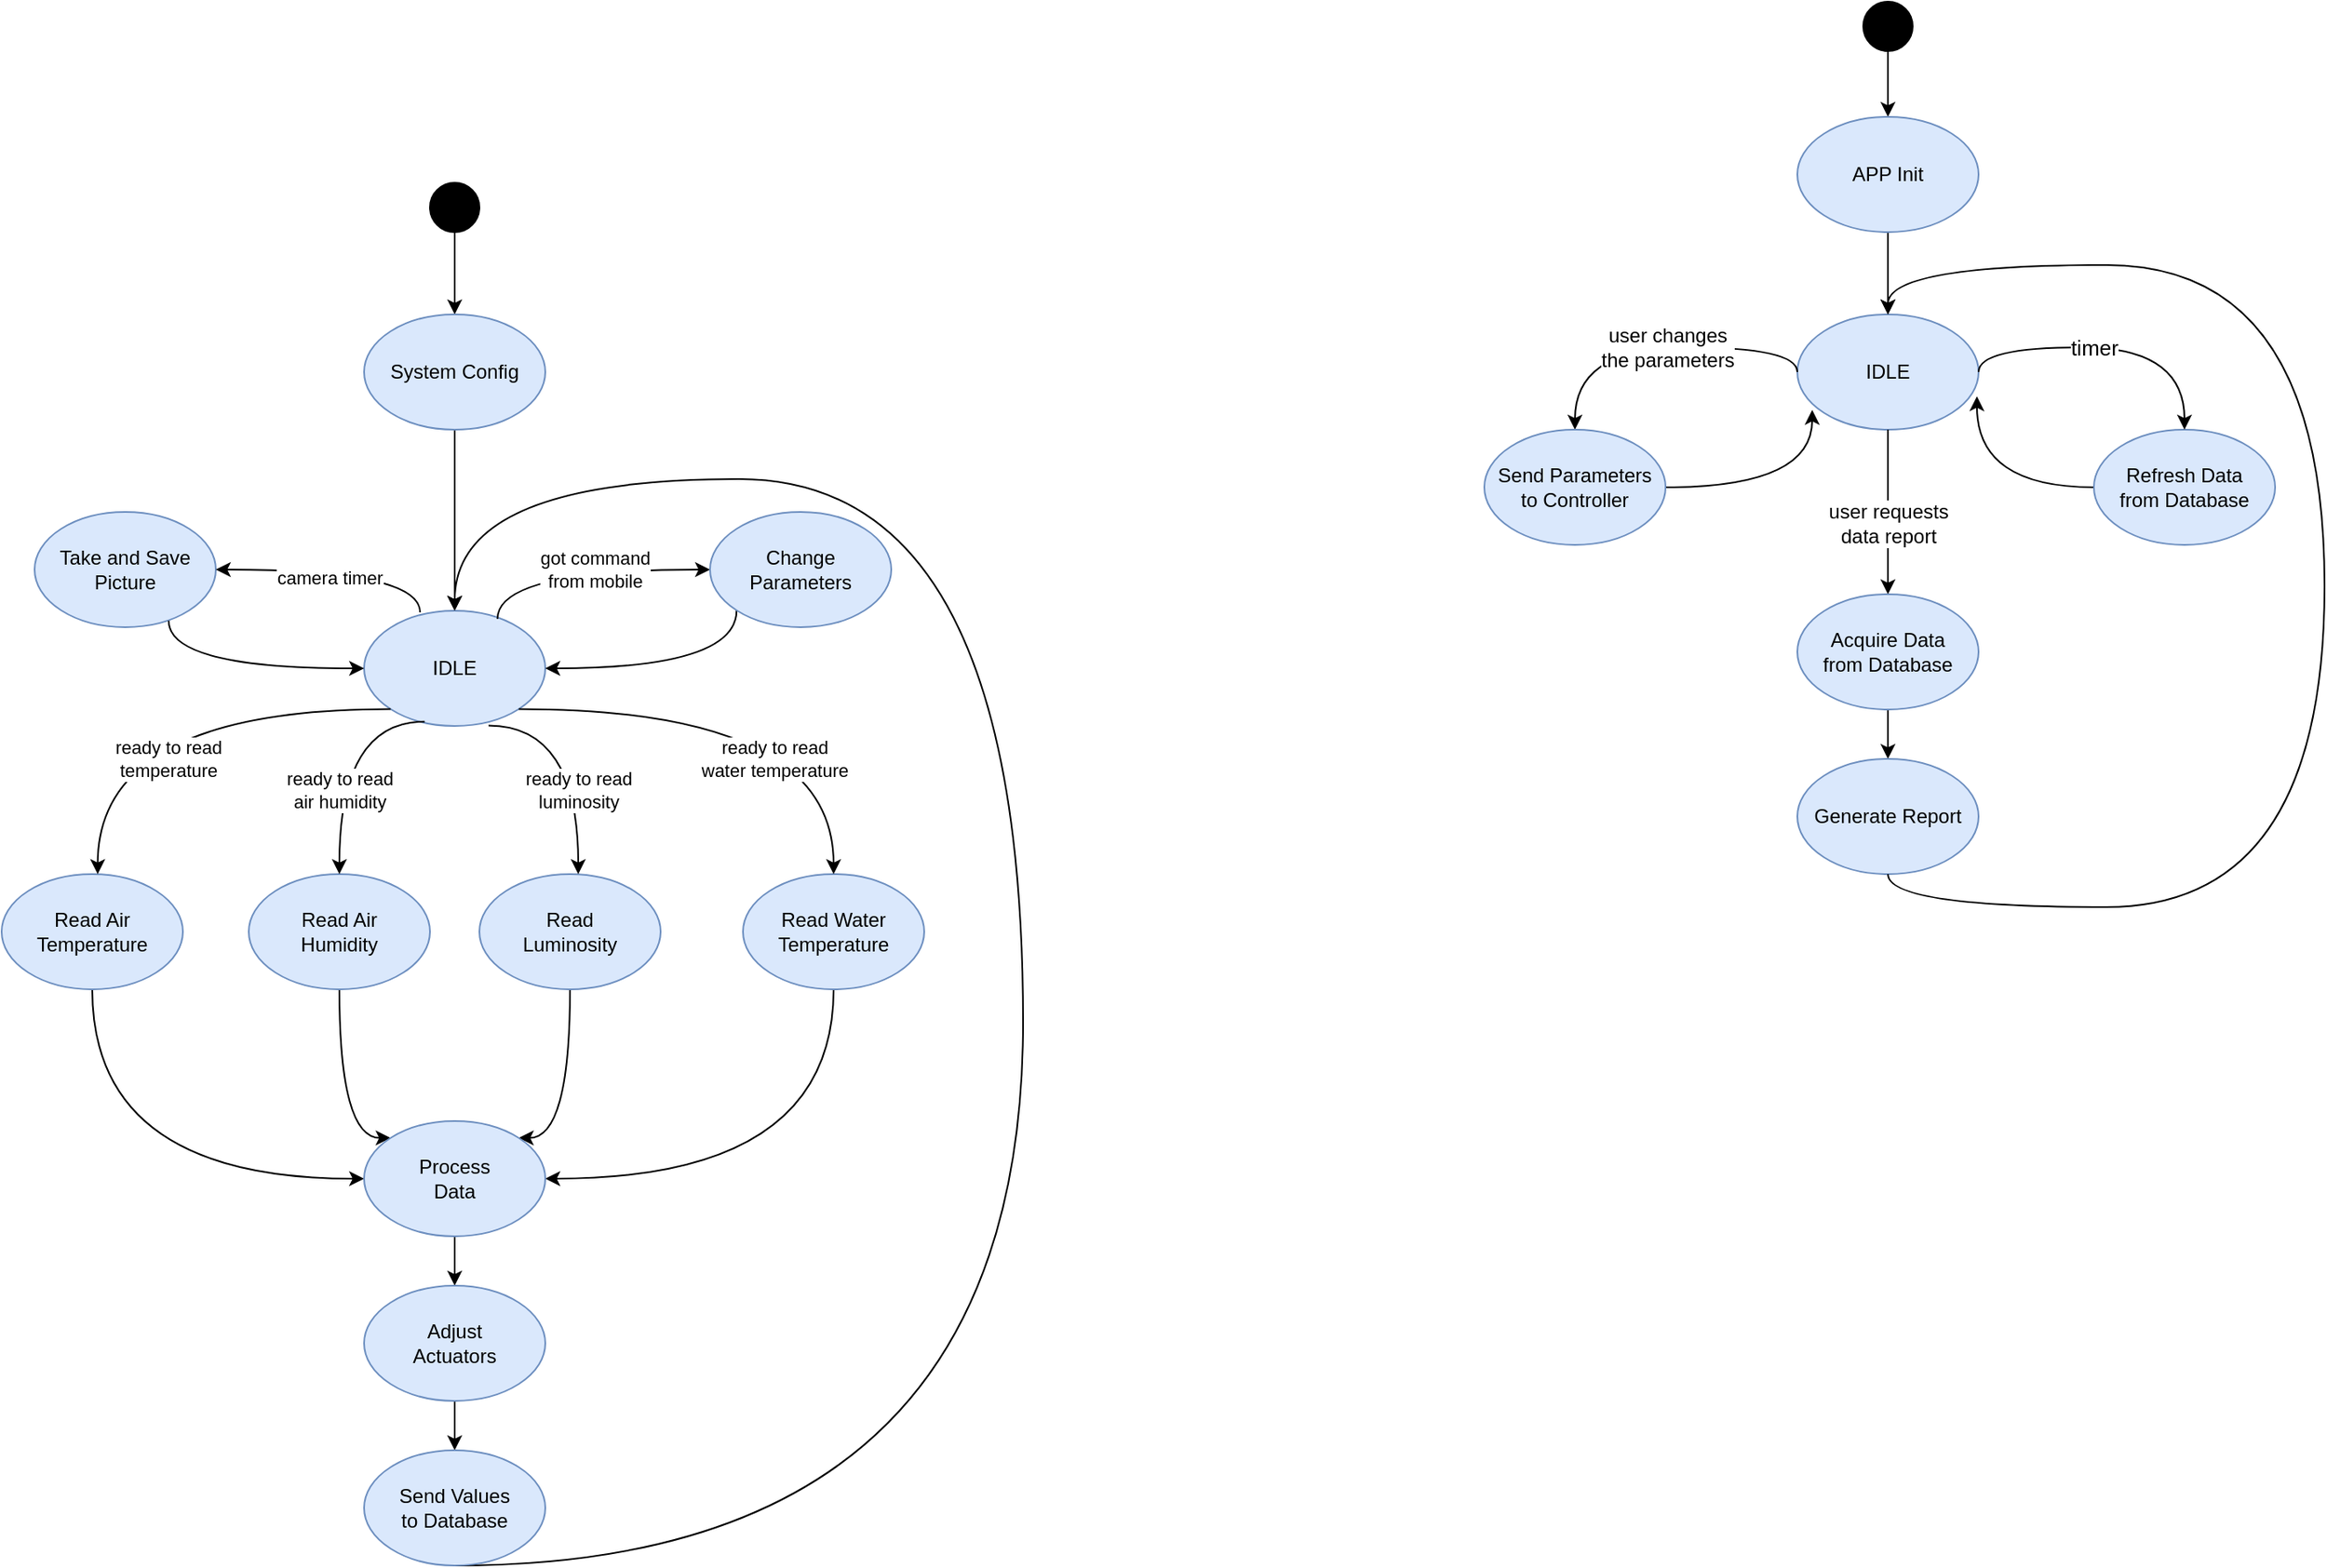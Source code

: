 <mxfile version="15.7.3" type="device"><diagram id="For85nOYA6A4vjHdF-xG" name="Página-1"><mxGraphModel dx="498" dy="1065" grid="1" gridSize="10" guides="1" tooltips="1" connect="1" arrows="1" fold="1" page="1" pageScale="1" pageWidth="827" pageHeight="1169" math="0" shadow="0"><root><mxCell id="0"/><mxCell id="1" parent="0"/><mxCell id="WARNiJI6z9HmgPOWZ67Z-3" style="edgeStyle=orthogonalEdgeStyle;rounded=0;orthogonalLoop=1;jettySize=auto;html=1;entryX=0.5;entryY=0;entryDx=0;entryDy=0;" edge="1" parent="1" source="WARNiJI6z9HmgPOWZ67Z-1" target="WARNiJI6z9HmgPOWZ67Z-2"><mxGeometry relative="1" as="geometry"/></mxCell><mxCell id="WARNiJI6z9HmgPOWZ67Z-1" value="" style="ellipse;whiteSpace=wrap;html=1;fillColor=#000000;" vertex="1" parent="1"><mxGeometry x="310" y="130" width="30" height="30" as="geometry"/></mxCell><mxCell id="WARNiJI6z9HmgPOWZ67Z-5" style="edgeStyle=orthogonalEdgeStyle;rounded=0;orthogonalLoop=1;jettySize=auto;html=1;entryX=0.5;entryY=0;entryDx=0;entryDy=0;" edge="1" parent="1" source="WARNiJI6z9HmgPOWZ67Z-2" target="WARNiJI6z9HmgPOWZ67Z-4"><mxGeometry relative="1" as="geometry"/></mxCell><mxCell id="WARNiJI6z9HmgPOWZ67Z-2" value="System Config" style="ellipse;whiteSpace=wrap;html=1;fillColor=#dae8fc;strokeColor=#6c8ebf;" vertex="1" parent="1"><mxGeometry x="270" y="210" width="110" height="70" as="geometry"/></mxCell><mxCell id="WARNiJI6z9HmgPOWZ67Z-4" value="IDLE" style="ellipse;whiteSpace=wrap;html=1;fillColor=#dae8fc;strokeColor=#6c8ebf;" vertex="1" parent="1"><mxGeometry x="270" y="390" width="110" height="70" as="geometry"/></mxCell><mxCell id="WARNiJI6z9HmgPOWZ67Z-11" value="got command&lt;br&gt;from mobile" style="edgeStyle=orthogonalEdgeStyle;curved=1;rounded=0;orthogonalLoop=1;jettySize=auto;html=1;exitX=0.736;exitY=0.071;exitDx=0;exitDy=0;exitPerimeter=0;entryX=0;entryY=0.5;entryDx=0;entryDy=0;" edge="1" parent="1" source="WARNiJI6z9HmgPOWZ67Z-4" target="WARNiJI6z9HmgPOWZ67Z-12"><mxGeometry x="0.119" relative="1" as="geometry"><Array as="points"><mxPoint x="351" y="365"/></Array><mxPoint as="offset"/><mxPoint x="370.004" y="389.997" as="sourcePoint"/><mxPoint x="500" y="290" as="targetPoint"/></mxGeometry></mxCell><mxCell id="WARNiJI6z9HmgPOWZ67Z-16" style="edgeStyle=orthogonalEdgeStyle;curved=1;rounded=0;orthogonalLoop=1;jettySize=auto;html=1;exitX=0;exitY=1;exitDx=0;exitDy=0;entryX=1;entryY=0.5;entryDx=0;entryDy=0;" edge="1" parent="1" source="WARNiJI6z9HmgPOWZ67Z-12" target="WARNiJI6z9HmgPOWZ67Z-4"><mxGeometry relative="1" as="geometry"><Array as="points"><mxPoint x="496" y="425"/></Array></mxGeometry></mxCell><mxCell id="WARNiJI6z9HmgPOWZ67Z-12" value="Change&lt;br&gt;Parameters" style="ellipse;whiteSpace=wrap;html=1;fillColor=#dae8fc;strokeColor=#6c8ebf;" vertex="1" parent="1"><mxGeometry x="480" y="330" width="110" height="70" as="geometry"/></mxCell><mxCell id="WARNiJI6z9HmgPOWZ67Z-35" style="edgeStyle=orthogonalEdgeStyle;curved=1;rounded=0;orthogonalLoop=1;jettySize=auto;html=1;entryX=0;entryY=0.5;entryDx=0;entryDy=0;" edge="1" parent="1" source="WARNiJI6z9HmgPOWZ67Z-17" target="WARNiJI6z9HmgPOWZ67Z-34"><mxGeometry relative="1" as="geometry"><Array as="points"><mxPoint x="105" y="735"/></Array></mxGeometry></mxCell><mxCell id="WARNiJI6z9HmgPOWZ67Z-17" value="Read Air&lt;br&gt;Temperature" style="ellipse;whiteSpace=wrap;html=1;fillColor=#dae8fc;strokeColor=#6c8ebf;" vertex="1" parent="1"><mxGeometry x="50" y="550" width="110" height="70" as="geometry"/></mxCell><mxCell id="WARNiJI6z9HmgPOWZ67Z-36" style="edgeStyle=orthogonalEdgeStyle;curved=1;rounded=0;orthogonalLoop=1;jettySize=auto;html=1;entryX=0;entryY=0;entryDx=0;entryDy=0;" edge="1" parent="1" source="WARNiJI6z9HmgPOWZ67Z-18" target="WARNiJI6z9HmgPOWZ67Z-34"><mxGeometry relative="1" as="geometry"><Array as="points"><mxPoint x="255" y="710"/></Array></mxGeometry></mxCell><mxCell id="WARNiJI6z9HmgPOWZ67Z-18" value="Read Air&lt;br&gt;Humidity" style="ellipse;whiteSpace=wrap;html=1;fillColor=#dae8fc;strokeColor=#6c8ebf;" vertex="1" parent="1"><mxGeometry x="200" y="550" width="110" height="70" as="geometry"/></mxCell><mxCell id="WARNiJI6z9HmgPOWZ67Z-37" style="edgeStyle=orthogonalEdgeStyle;curved=1;rounded=0;orthogonalLoop=1;jettySize=auto;html=1;entryX=1;entryY=0;entryDx=0;entryDy=0;" edge="1" parent="1" source="WARNiJI6z9HmgPOWZ67Z-19" target="WARNiJI6z9HmgPOWZ67Z-34"><mxGeometry relative="1" as="geometry"><Array as="points"><mxPoint x="395" y="710"/></Array></mxGeometry></mxCell><mxCell id="WARNiJI6z9HmgPOWZ67Z-19" value="Read&lt;br&gt;Luminosity" style="ellipse;whiteSpace=wrap;html=1;fillColor=#dae8fc;strokeColor=#6c8ebf;" vertex="1" parent="1"><mxGeometry x="340" y="550" width="110" height="70" as="geometry"/></mxCell><mxCell id="WARNiJI6z9HmgPOWZ67Z-38" style="edgeStyle=orthogonalEdgeStyle;curved=1;rounded=0;orthogonalLoop=1;jettySize=auto;html=1;entryX=1;entryY=0.5;entryDx=0;entryDy=0;exitX=0.5;exitY=1;exitDx=0;exitDy=0;" edge="1" parent="1" source="WARNiJI6z9HmgPOWZ67Z-20" target="WARNiJI6z9HmgPOWZ67Z-34"><mxGeometry relative="1" as="geometry"/></mxCell><mxCell id="WARNiJI6z9HmgPOWZ67Z-20" value="Read Water&lt;br&gt;Temperature" style="ellipse;whiteSpace=wrap;html=1;fillColor=#dae8fc;strokeColor=#6c8ebf;" vertex="1" parent="1"><mxGeometry x="500" y="550" width="110" height="70" as="geometry"/></mxCell><mxCell id="WARNiJI6z9HmgPOWZ67Z-21" value="Take and Save&lt;br&gt;Picture" style="ellipse;whiteSpace=wrap;html=1;fillColor=#dae8fc;strokeColor=#6c8ebf;" vertex="1" parent="1"><mxGeometry x="70" y="330" width="110" height="70" as="geometry"/></mxCell><mxCell id="WARNiJI6z9HmgPOWZ67Z-25" value="camera timer" style="edgeStyle=orthogonalEdgeStyle;curved=1;rounded=0;orthogonalLoop=1;jettySize=auto;html=1;exitX=0.309;exitY=0.014;exitDx=0;exitDy=0;exitPerimeter=0;entryX=1;entryY=0.5;entryDx=0;entryDy=0;" edge="1" parent="1" source="WARNiJI6z9HmgPOWZ67Z-4" target="WARNiJI6z9HmgPOWZ67Z-21"><mxGeometry x="0.071" y="5" relative="1" as="geometry"><Array as="points"><mxPoint x="304" y="365"/></Array><mxPoint as="offset"/><mxPoint x="360.96" y="404.97" as="sourcePoint"/><mxPoint x="220" y="350" as="targetPoint"/></mxGeometry></mxCell><mxCell id="WARNiJI6z9HmgPOWZ67Z-28" style="edgeStyle=orthogonalEdgeStyle;curved=1;rounded=0;orthogonalLoop=1;jettySize=auto;html=1;exitX=0.74;exitY=0.945;exitDx=0;exitDy=0;entryX=0;entryY=0.5;entryDx=0;entryDy=0;exitPerimeter=0;" edge="1" parent="1" source="WARNiJI6z9HmgPOWZ67Z-21" target="WARNiJI6z9HmgPOWZ67Z-4"><mxGeometry relative="1" as="geometry"><mxPoint x="10" y="400" as="sourcePoint"/><mxPoint x="260" y="439.94" as="targetPoint"/><Array as="points"><mxPoint x="151" y="425"/></Array></mxGeometry></mxCell><mxCell id="WARNiJI6z9HmgPOWZ67Z-29" value="ready to read&lt;br&gt;water temperature" style="edgeStyle=orthogonalEdgeStyle;curved=1;rounded=0;orthogonalLoop=1;jettySize=auto;html=1;exitX=1;exitY=1;exitDx=0;exitDy=0;entryX=0.5;entryY=0;entryDx=0;entryDy=0;" edge="1" parent="1" source="WARNiJI6z9HmgPOWZ67Z-4" target="WARNiJI6z9HmgPOWZ67Z-20"><mxGeometry x="0.07" y="-30" relative="1" as="geometry"><Array as="points"><mxPoint x="555" y="450"/></Array><mxPoint x="-1" as="offset"/><mxPoint x="400.0" y="489.97" as="sourcePoint"/><mxPoint x="529.04" y="460" as="targetPoint"/></mxGeometry></mxCell><mxCell id="WARNiJI6z9HmgPOWZ67Z-30" value="ready to read&lt;br&gt;luminosity" style="edgeStyle=orthogonalEdgeStyle;curved=1;rounded=0;orthogonalLoop=1;jettySize=auto;html=1;exitX=0.687;exitY=0.996;exitDx=0;exitDy=0;exitPerimeter=0;" edge="1" parent="1" source="WARNiJI6z9HmgPOWZ67Z-4"><mxGeometry x="0.308" relative="1" as="geometry"><Array as="points"><mxPoint x="400" y="460"/><mxPoint x="400" y="550"/></Array><mxPoint y="-1" as="offset"/><mxPoint x="374.072" y="459.633" as="sourcePoint"/><mxPoint x="400" y="550" as="targetPoint"/></mxGeometry></mxCell><mxCell id="WARNiJI6z9HmgPOWZ67Z-32" value="ready to read&lt;br&gt;air humidity" style="edgeStyle=orthogonalEdgeStyle;curved=1;rounded=0;orthogonalLoop=1;jettySize=auto;html=1;exitX=0.334;exitY=0.962;exitDx=0;exitDy=0;exitPerimeter=0;" edge="1" parent="1" source="WARNiJI6z9HmgPOWZ67Z-4" target="WARNiJI6z9HmgPOWZ67Z-18"><mxGeometry x="0.308" relative="1" as="geometry"><Array as="points"><mxPoint x="255" y="457"/></Array><mxPoint y="-1" as="offset"/><mxPoint x="290" y="470" as="sourcePoint"/><mxPoint x="410" y="560" as="targetPoint"/></mxGeometry></mxCell><mxCell id="WARNiJI6z9HmgPOWZ67Z-33" value="ready to read&lt;br&gt;temperature" style="edgeStyle=orthogonalEdgeStyle;curved=1;rounded=0;orthogonalLoop=1;jettySize=auto;html=1;exitX=0;exitY=1;exitDx=0;exitDy=0;entryX=0.53;entryY=0;entryDx=0;entryDy=0;entryPerimeter=0;" edge="1" parent="1" source="WARNiJI6z9HmgPOWZ67Z-4" target="WARNiJI6z9HmgPOWZ67Z-17"><mxGeometry x="-0.022" y="30" relative="1" as="geometry"><Array as="points"><mxPoint x="108" y="450"/></Array><mxPoint x="1" as="offset"/><mxPoint x="160" y="450.0" as="sourcePoint"/><mxPoint x="108.26" y="542.66" as="targetPoint"/></mxGeometry></mxCell><mxCell id="WARNiJI6z9HmgPOWZ67Z-40" style="edgeStyle=orthogonalEdgeStyle;curved=1;rounded=0;orthogonalLoop=1;jettySize=auto;html=1;entryX=0.5;entryY=0;entryDx=0;entryDy=0;" edge="1" parent="1" source="WARNiJI6z9HmgPOWZ67Z-34" target="WARNiJI6z9HmgPOWZ67Z-39"><mxGeometry relative="1" as="geometry"/></mxCell><mxCell id="WARNiJI6z9HmgPOWZ67Z-34" value="Process&lt;br&gt;Data" style="ellipse;whiteSpace=wrap;html=1;fillColor=#dae8fc;strokeColor=#6c8ebf;" vertex="1" parent="1"><mxGeometry x="270" y="700" width="110" height="70" as="geometry"/></mxCell><mxCell id="WARNiJI6z9HmgPOWZ67Z-42" style="edgeStyle=orthogonalEdgeStyle;curved=1;rounded=0;orthogonalLoop=1;jettySize=auto;html=1;entryX=0.5;entryY=0;entryDx=0;entryDy=0;" edge="1" parent="1" source="WARNiJI6z9HmgPOWZ67Z-39" target="WARNiJI6z9HmgPOWZ67Z-41"><mxGeometry relative="1" as="geometry"/></mxCell><mxCell id="WARNiJI6z9HmgPOWZ67Z-39" value="Adjust&lt;br&gt;Actuators" style="ellipse;whiteSpace=wrap;html=1;fillColor=#dae8fc;strokeColor=#6c8ebf;" vertex="1" parent="1"><mxGeometry x="270" y="800" width="110" height="70" as="geometry"/></mxCell><mxCell id="WARNiJI6z9HmgPOWZ67Z-43" style="edgeStyle=orthogonalEdgeStyle;curved=1;rounded=0;orthogonalLoop=1;jettySize=auto;html=1;entryX=0.5;entryY=0;entryDx=0;entryDy=0;" edge="1" parent="1" source="WARNiJI6z9HmgPOWZ67Z-41" target="WARNiJI6z9HmgPOWZ67Z-4"><mxGeometry relative="1" as="geometry"><Array as="points"><mxPoint x="670" y="970"/><mxPoint x="670" y="310"/><mxPoint x="325" y="310"/></Array></mxGeometry></mxCell><mxCell id="WARNiJI6z9HmgPOWZ67Z-41" value="Send Values&lt;br&gt;to Database" style="ellipse;whiteSpace=wrap;html=1;fillColor=#dae8fc;strokeColor=#6c8ebf;" vertex="1" parent="1"><mxGeometry x="270" y="900" width="110" height="70" as="geometry"/></mxCell><mxCell id="WARNiJI6z9HmgPOWZ67Z-62" style="edgeStyle=orthogonalEdgeStyle;curved=1;rounded=0;orthogonalLoop=1;jettySize=auto;html=1;entryX=0.5;entryY=0;entryDx=0;entryDy=0;fontSize=12;" edge="1" parent="1" source="WARNiJI6z9HmgPOWZ67Z-44" target="WARNiJI6z9HmgPOWZ67Z-60"><mxGeometry relative="1" as="geometry"/></mxCell><mxCell id="WARNiJI6z9HmgPOWZ67Z-44" value="" style="ellipse;whiteSpace=wrap;html=1;fillColor=#000000;" vertex="1" parent="1"><mxGeometry x="1180" y="20" width="30" height="30" as="geometry"/></mxCell><mxCell id="WARNiJI6z9HmgPOWZ67Z-47" value="IDLE" style="ellipse;whiteSpace=wrap;html=1;fillColor=#dae8fc;strokeColor=#6c8ebf;" vertex="1" parent="1"><mxGeometry x="1140" y="210" width="110" height="70" as="geometry"/></mxCell><mxCell id="WARNiJI6z9HmgPOWZ67Z-50" value="user changes&lt;br style=&quot;font-size: 12px;&quot;&gt;the parameters" style="edgeStyle=orthogonalEdgeStyle;curved=1;rounded=0;orthogonalLoop=1;jettySize=auto;html=1;entryX=0.5;entryY=0;entryDx=0;entryDy=0;exitX=0;exitY=0.5;exitDx=0;exitDy=0;fontSize=12;" edge="1" parent="1" source="WARNiJI6z9HmgPOWZ67Z-47" target="WARNiJI6z9HmgPOWZ67Z-51"><mxGeometry x="-0.055" relative="1" as="geometry"><Array as="points"><mxPoint x="1140" y="230"/><mxPoint x="1005" y="230"/></Array><mxPoint as="offset"/><mxPoint x="1110" y="240" as="sourcePoint"/><mxPoint x="1030" y="330" as="targetPoint"/></mxGeometry></mxCell><mxCell id="WARNiJI6z9HmgPOWZ67Z-53" style="edgeStyle=orthogonalEdgeStyle;curved=1;rounded=0;orthogonalLoop=1;jettySize=auto;html=1;entryX=0.082;entryY=0.828;entryDx=0;entryDy=0;entryPerimeter=0;" edge="1" parent="1" source="WARNiJI6z9HmgPOWZ67Z-51" target="WARNiJI6z9HmgPOWZ67Z-47"><mxGeometry relative="1" as="geometry"><mxPoint x="1140" y="260" as="targetPoint"/><Array as="points"><mxPoint x="1149" y="315"/></Array></mxGeometry></mxCell><mxCell id="WARNiJI6z9HmgPOWZ67Z-51" value="Send Parameters&lt;br&gt;to Controller" style="ellipse;whiteSpace=wrap;html=1;fillColor=#dae8fc;strokeColor=#6c8ebf;" vertex="1" parent="1"><mxGeometry x="950" y="280" width="110" height="70" as="geometry"/></mxCell><mxCell id="WARNiJI6z9HmgPOWZ67Z-59" style="edgeStyle=orthogonalEdgeStyle;curved=1;rounded=0;orthogonalLoop=1;jettySize=auto;html=1;exitX=0;exitY=0.5;exitDx=0;exitDy=0;fontSize=12;entryX=0.991;entryY=0.71;entryDx=0;entryDy=0;entryPerimeter=0;" edge="1" parent="1" source="WARNiJI6z9HmgPOWZ67Z-54" target="WARNiJI6z9HmgPOWZ67Z-47"><mxGeometry relative="1" as="geometry"><mxPoint x="1250" y="260" as="targetPoint"/><Array as="points"><mxPoint x="1249" y="315"/></Array></mxGeometry></mxCell><mxCell id="WARNiJI6z9HmgPOWZ67Z-54" value="Refresh Data&lt;br&gt;from Database" style="ellipse;whiteSpace=wrap;html=1;fillColor=#dae8fc;strokeColor=#6c8ebf;" vertex="1" parent="1"><mxGeometry x="1320" y="280" width="110" height="70" as="geometry"/></mxCell><mxCell id="WARNiJI6z9HmgPOWZ67Z-58" value="timer" style="edgeStyle=orthogonalEdgeStyle;curved=1;rounded=0;orthogonalLoop=1;jettySize=auto;html=1;entryX=0.5;entryY=0;entryDx=0;entryDy=0;exitX=1;exitY=0.5;exitDx=0;exitDy=0;fontSize=13;" edge="1" parent="1" source="WARNiJI6z9HmgPOWZ67Z-47" target="WARNiJI6z9HmgPOWZ67Z-54"><mxGeometry x="-0.106" relative="1" as="geometry"><Array as="points"><mxPoint x="1250" y="230"/><mxPoint x="1375" y="230"/></Array><mxPoint as="offset"/><mxPoint x="1295" y="365" as="sourcePoint"/><mxPoint x="1160" y="400" as="targetPoint"/></mxGeometry></mxCell><mxCell id="WARNiJI6z9HmgPOWZ67Z-61" style="edgeStyle=orthogonalEdgeStyle;curved=1;rounded=0;orthogonalLoop=1;jettySize=auto;html=1;entryX=0.5;entryY=0;entryDx=0;entryDy=0;fontSize=12;" edge="1" parent="1" source="WARNiJI6z9HmgPOWZ67Z-60" target="WARNiJI6z9HmgPOWZ67Z-47"><mxGeometry relative="1" as="geometry"/></mxCell><mxCell id="WARNiJI6z9HmgPOWZ67Z-60" value="APP Init" style="ellipse;whiteSpace=wrap;html=1;fillColor=#dae8fc;strokeColor=#6c8ebf;" vertex="1" parent="1"><mxGeometry x="1140" y="90" width="110" height="70" as="geometry"/></mxCell><mxCell id="WARNiJI6z9HmgPOWZ67Z-63" value="user requests&lt;br style=&quot;font-size: 12px&quot;&gt;data report" style="rounded=0;orthogonalLoop=1;jettySize=auto;html=1;exitX=0.5;exitY=1;exitDx=0;exitDy=0;fontSize=12;entryX=0.5;entryY=0;entryDx=0;entryDy=0;" edge="1" parent="1" source="WARNiJI6z9HmgPOWZ67Z-47" target="WARNiJI6z9HmgPOWZ67Z-64"><mxGeometry x="0.111" relative="1" as="geometry"><mxPoint y="1" as="offset"/><mxPoint x="1241" y="414.97" as="sourcePoint"/><mxPoint x="1195" y="370" as="targetPoint"/></mxGeometry></mxCell><mxCell id="WARNiJI6z9HmgPOWZ67Z-66" style="edgeStyle=none;rounded=0;orthogonalLoop=1;jettySize=auto;html=1;exitX=0.5;exitY=1;exitDx=0;exitDy=0;entryX=0.5;entryY=0;entryDx=0;entryDy=0;fontSize=12;" edge="1" parent="1" source="WARNiJI6z9HmgPOWZ67Z-64" target="WARNiJI6z9HmgPOWZ67Z-65"><mxGeometry relative="1" as="geometry"/></mxCell><mxCell id="WARNiJI6z9HmgPOWZ67Z-64" value="Acquire Data&lt;br&gt;from Database" style="ellipse;whiteSpace=wrap;html=1;fillColor=#dae8fc;strokeColor=#6c8ebf;" vertex="1" parent="1"><mxGeometry x="1140" y="380" width="110" height="70" as="geometry"/></mxCell><mxCell id="WARNiJI6z9HmgPOWZ67Z-65" value="Generate Report" style="ellipse;whiteSpace=wrap;html=1;fillColor=#dae8fc;strokeColor=#6c8ebf;" vertex="1" parent="1"><mxGeometry x="1140" y="480" width="110" height="70" as="geometry"/></mxCell><mxCell id="WARNiJI6z9HmgPOWZ67Z-68" style="edgeStyle=orthogonalEdgeStyle;curved=1;rounded=0;orthogonalLoop=1;jettySize=auto;html=1;entryX=0.5;entryY=0;entryDx=0;entryDy=0;exitX=0.5;exitY=1;exitDx=0;exitDy=0;" edge="1" parent="1" source="WARNiJI6z9HmgPOWZ67Z-65" target="WARNiJI6z9HmgPOWZ67Z-47"><mxGeometry relative="1" as="geometry"><mxPoint x="1070" y="325" as="sourcePoint"/><mxPoint x="1159.02" y="277.96" as="targetPoint"/><Array as="points"><mxPoint x="1195" y="570"/><mxPoint x="1460" y="570"/><mxPoint x="1460" y="180"/><mxPoint x="1195" y="180"/></Array></mxGeometry></mxCell></root></mxGraphModel></diagram></mxfile>